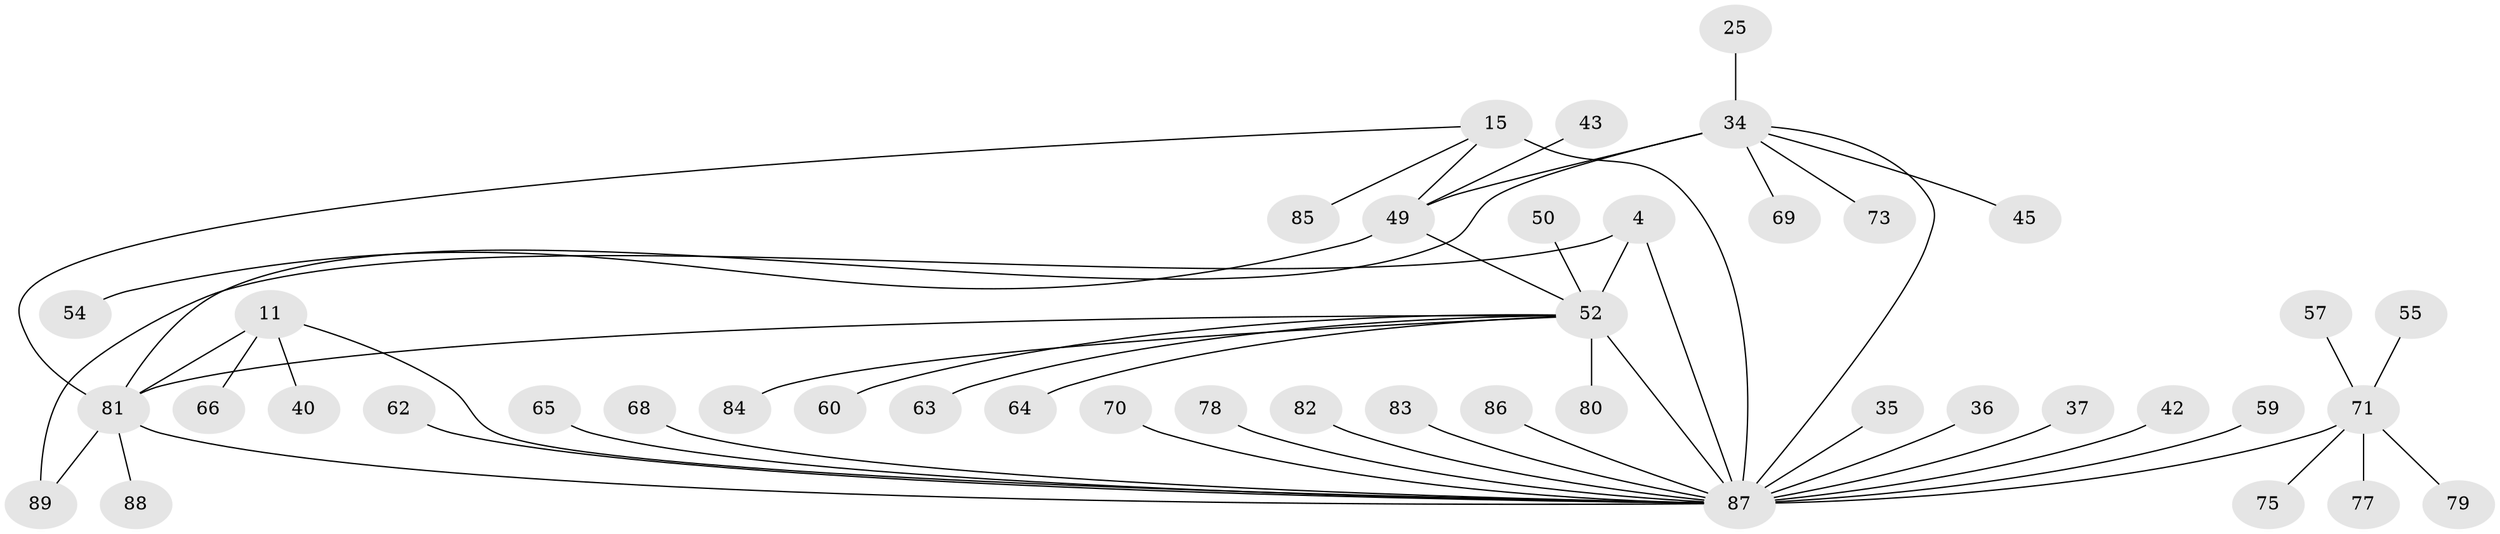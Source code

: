// original degree distribution, {4: 0.056179775280898875, 10: 0.011235955056179775, 9: 0.033707865168539325, 5: 0.0449438202247191, 8: 0.0449438202247191, 7: 0.033707865168539325, 11: 0.011235955056179775, 6: 0.011235955056179775, 1: 0.5955056179775281, 3: 0.0449438202247191, 2: 0.11235955056179775}
// Generated by graph-tools (version 1.1) at 2025/54/03/09/25 04:54:18]
// undirected, 44 vertices, 51 edges
graph export_dot {
graph [start="1"]
  node [color=gray90,style=filled];
  4 [super="+1"];
  11 [super="+10"];
  15 [super="+14"];
  25;
  34 [super="+20"];
  35;
  36;
  37;
  40;
  42;
  43;
  45;
  49 [super="+32+39"];
  50;
  52 [super="+3"];
  54;
  55;
  57;
  59;
  60 [super="+44+46"];
  62;
  63;
  64 [super="+28+29+47+51+58"];
  65;
  66;
  68;
  69;
  70;
  71 [super="+27+6+26"];
  73;
  75 [super="+53"];
  77;
  78 [super="+72"];
  79;
  80 [super="+67"];
  81 [super="+12+21+23"];
  82;
  83;
  84 [super="+76"];
  85;
  86;
  87 [super="+41+33+74+8+24+31"];
  88;
  89 [super="+38"];
  4 -- 89;
  4 -- 52 [weight=4];
  4 -- 87;
  11 -- 66;
  11 -- 40;
  11 -- 81 [weight=4];
  11 -- 87;
  15 -- 85;
  15 -- 81;
  15 -- 87 [weight=4];
  15 -- 49;
  25 -- 34;
  34 -- 69;
  34 -- 73;
  34 -- 45;
  34 -- 81;
  34 -- 49 [weight=4];
  34 -- 87 [weight=2];
  35 -- 87;
  36 -- 87;
  37 -- 87;
  42 -- 87;
  43 -- 49;
  49 -- 52;
  49 -- 54;
  50 -- 52;
  52 -- 64;
  52 -- 80;
  52 -- 81 [weight=2];
  52 -- 84;
  52 -- 87 [weight=4];
  52 -- 60;
  52 -- 63;
  55 -- 71;
  57 -- 71;
  59 -- 87;
  62 -- 87;
  65 -- 87;
  68 -- 87;
  70 -- 87;
  71 -- 75;
  71 -- 77;
  71 -- 79;
  71 -- 87 [weight=4];
  78 -- 87;
  81 -- 88;
  81 -- 89;
  81 -- 87;
  82 -- 87;
  83 -- 87;
  86 -- 87;
}
